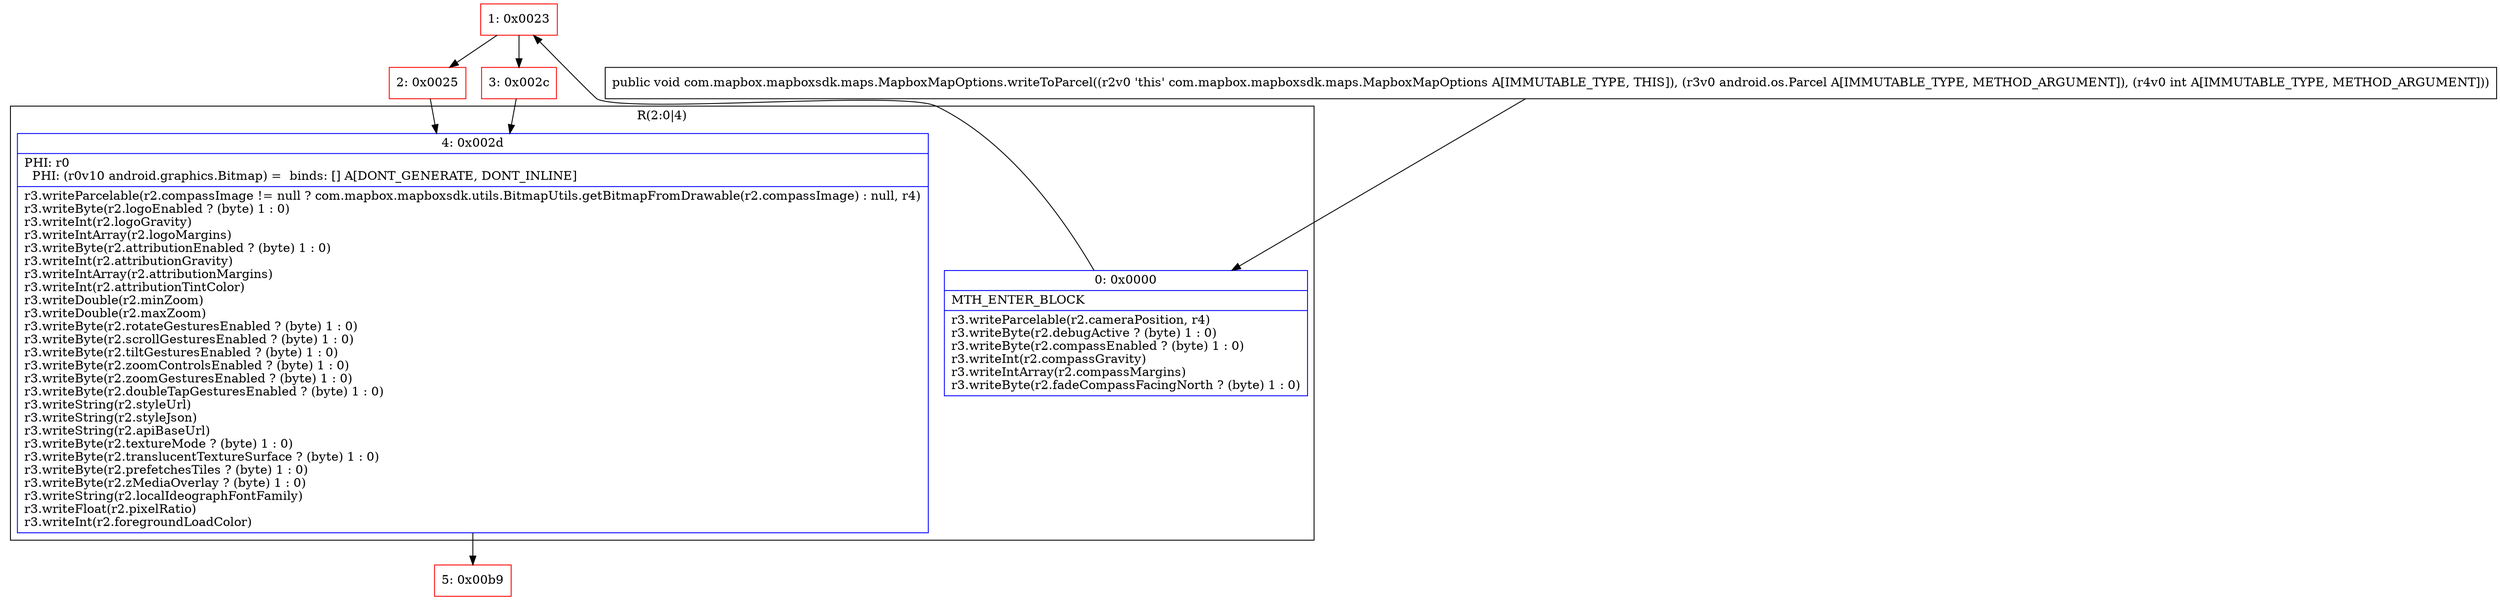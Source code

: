 digraph "CFG forcom.mapbox.mapboxsdk.maps.MapboxMapOptions.writeToParcel(Landroid\/os\/Parcel;I)V" {
subgraph cluster_Region_213449823 {
label = "R(2:0|4)";
node [shape=record,color=blue];
Node_0 [shape=record,label="{0\:\ 0x0000|MTH_ENTER_BLOCK\l|r3.writeParcelable(r2.cameraPosition, r4)\lr3.writeByte(r2.debugActive ? (byte) 1 : 0)\lr3.writeByte(r2.compassEnabled ? (byte) 1 : 0)\lr3.writeInt(r2.compassGravity)\lr3.writeIntArray(r2.compassMargins)\lr3.writeByte(r2.fadeCompassFacingNorth ? (byte) 1 : 0)\l}"];
Node_4 [shape=record,label="{4\:\ 0x002d|PHI: r0 \l  PHI: (r0v10 android.graphics.Bitmap) =  binds: [] A[DONT_GENERATE, DONT_INLINE]\l|r3.writeParcelable(r2.compassImage != null ? com.mapbox.mapboxsdk.utils.BitmapUtils.getBitmapFromDrawable(r2.compassImage) : null, r4)\lr3.writeByte(r2.logoEnabled ? (byte) 1 : 0)\lr3.writeInt(r2.logoGravity)\lr3.writeIntArray(r2.logoMargins)\lr3.writeByte(r2.attributionEnabled ? (byte) 1 : 0)\lr3.writeInt(r2.attributionGravity)\lr3.writeIntArray(r2.attributionMargins)\lr3.writeInt(r2.attributionTintColor)\lr3.writeDouble(r2.minZoom)\lr3.writeDouble(r2.maxZoom)\lr3.writeByte(r2.rotateGesturesEnabled ? (byte) 1 : 0)\lr3.writeByte(r2.scrollGesturesEnabled ? (byte) 1 : 0)\lr3.writeByte(r2.tiltGesturesEnabled ? (byte) 1 : 0)\lr3.writeByte(r2.zoomControlsEnabled ? (byte) 1 : 0)\lr3.writeByte(r2.zoomGesturesEnabled ? (byte) 1 : 0)\lr3.writeByte(r2.doubleTapGesturesEnabled ? (byte) 1 : 0)\lr3.writeString(r2.styleUrl)\lr3.writeString(r2.styleJson)\lr3.writeString(r2.apiBaseUrl)\lr3.writeByte(r2.textureMode ? (byte) 1 : 0)\lr3.writeByte(r2.translucentTextureSurface ? (byte) 1 : 0)\lr3.writeByte(r2.prefetchesTiles ? (byte) 1 : 0)\lr3.writeByte(r2.zMediaOverlay ? (byte) 1 : 0)\lr3.writeString(r2.localIdeographFontFamily)\lr3.writeFloat(r2.pixelRatio)\lr3.writeInt(r2.foregroundLoadColor)\l}"];
}
Node_1 [shape=record,color=red,label="{1\:\ 0x0023}"];
Node_2 [shape=record,color=red,label="{2\:\ 0x0025}"];
Node_3 [shape=record,color=red,label="{3\:\ 0x002c}"];
Node_5 [shape=record,color=red,label="{5\:\ 0x00b9}"];
MethodNode[shape=record,label="{public void com.mapbox.mapboxsdk.maps.MapboxMapOptions.writeToParcel((r2v0 'this' com.mapbox.mapboxsdk.maps.MapboxMapOptions A[IMMUTABLE_TYPE, THIS]), (r3v0 android.os.Parcel A[IMMUTABLE_TYPE, METHOD_ARGUMENT]), (r4v0 int A[IMMUTABLE_TYPE, METHOD_ARGUMENT])) }"];
MethodNode -> Node_0;
Node_0 -> Node_1;
Node_4 -> Node_5;
Node_1 -> Node_2;
Node_1 -> Node_3;
Node_2 -> Node_4;
Node_3 -> Node_4;
}


